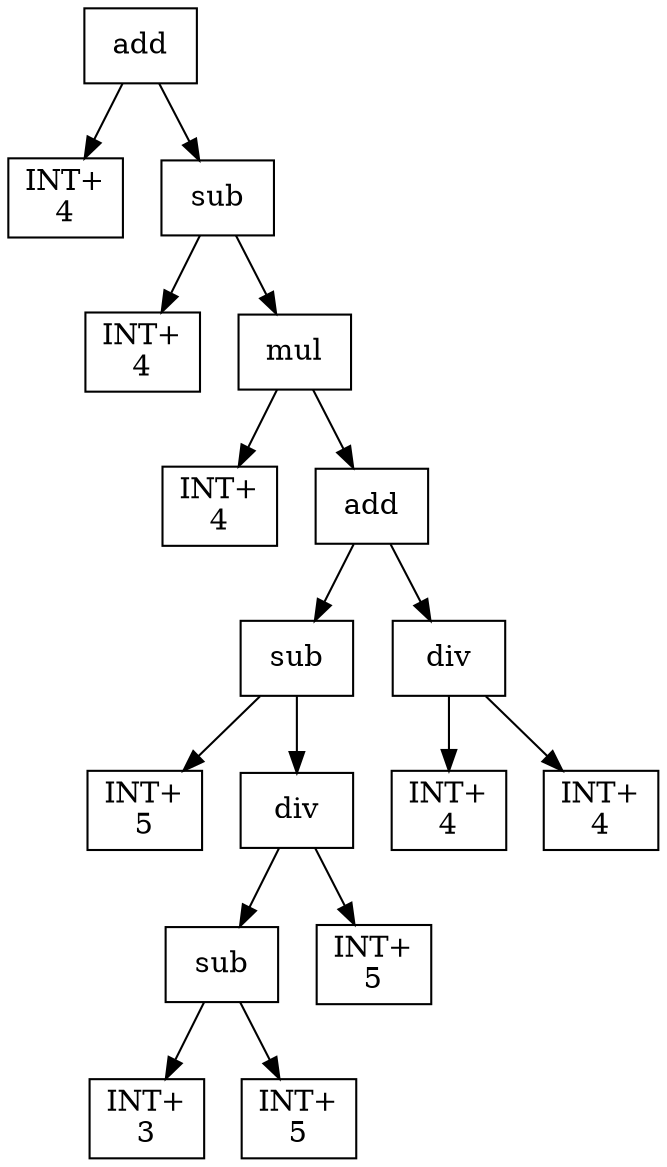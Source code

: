 digraph expr {
  node [shape=box];
  n1 [label="add"];
  n2 [label="INT+\n4"];
  n3 [label="sub"];
  n4 [label="INT+\n4"];
  n5 [label="mul"];
  n6 [label="INT+\n4"];
  n7 [label="add"];
  n8 [label="sub"];
  n9 [label="INT+\n5"];
  n10 [label="div"];
  n11 [label="sub"];
  n12 [label="INT+\n3"];
  n13 [label="INT+\n5"];
  n11 -> n12;
  n11 -> n13;
  n14 [label="INT+\n5"];
  n10 -> n11;
  n10 -> n14;
  n8 -> n9;
  n8 -> n10;
  n15 [label="div"];
  n16 [label="INT+\n4"];
  n17 [label="INT+\n4"];
  n15 -> n16;
  n15 -> n17;
  n7 -> n8;
  n7 -> n15;
  n5 -> n6;
  n5 -> n7;
  n3 -> n4;
  n3 -> n5;
  n1 -> n2;
  n1 -> n3;
}